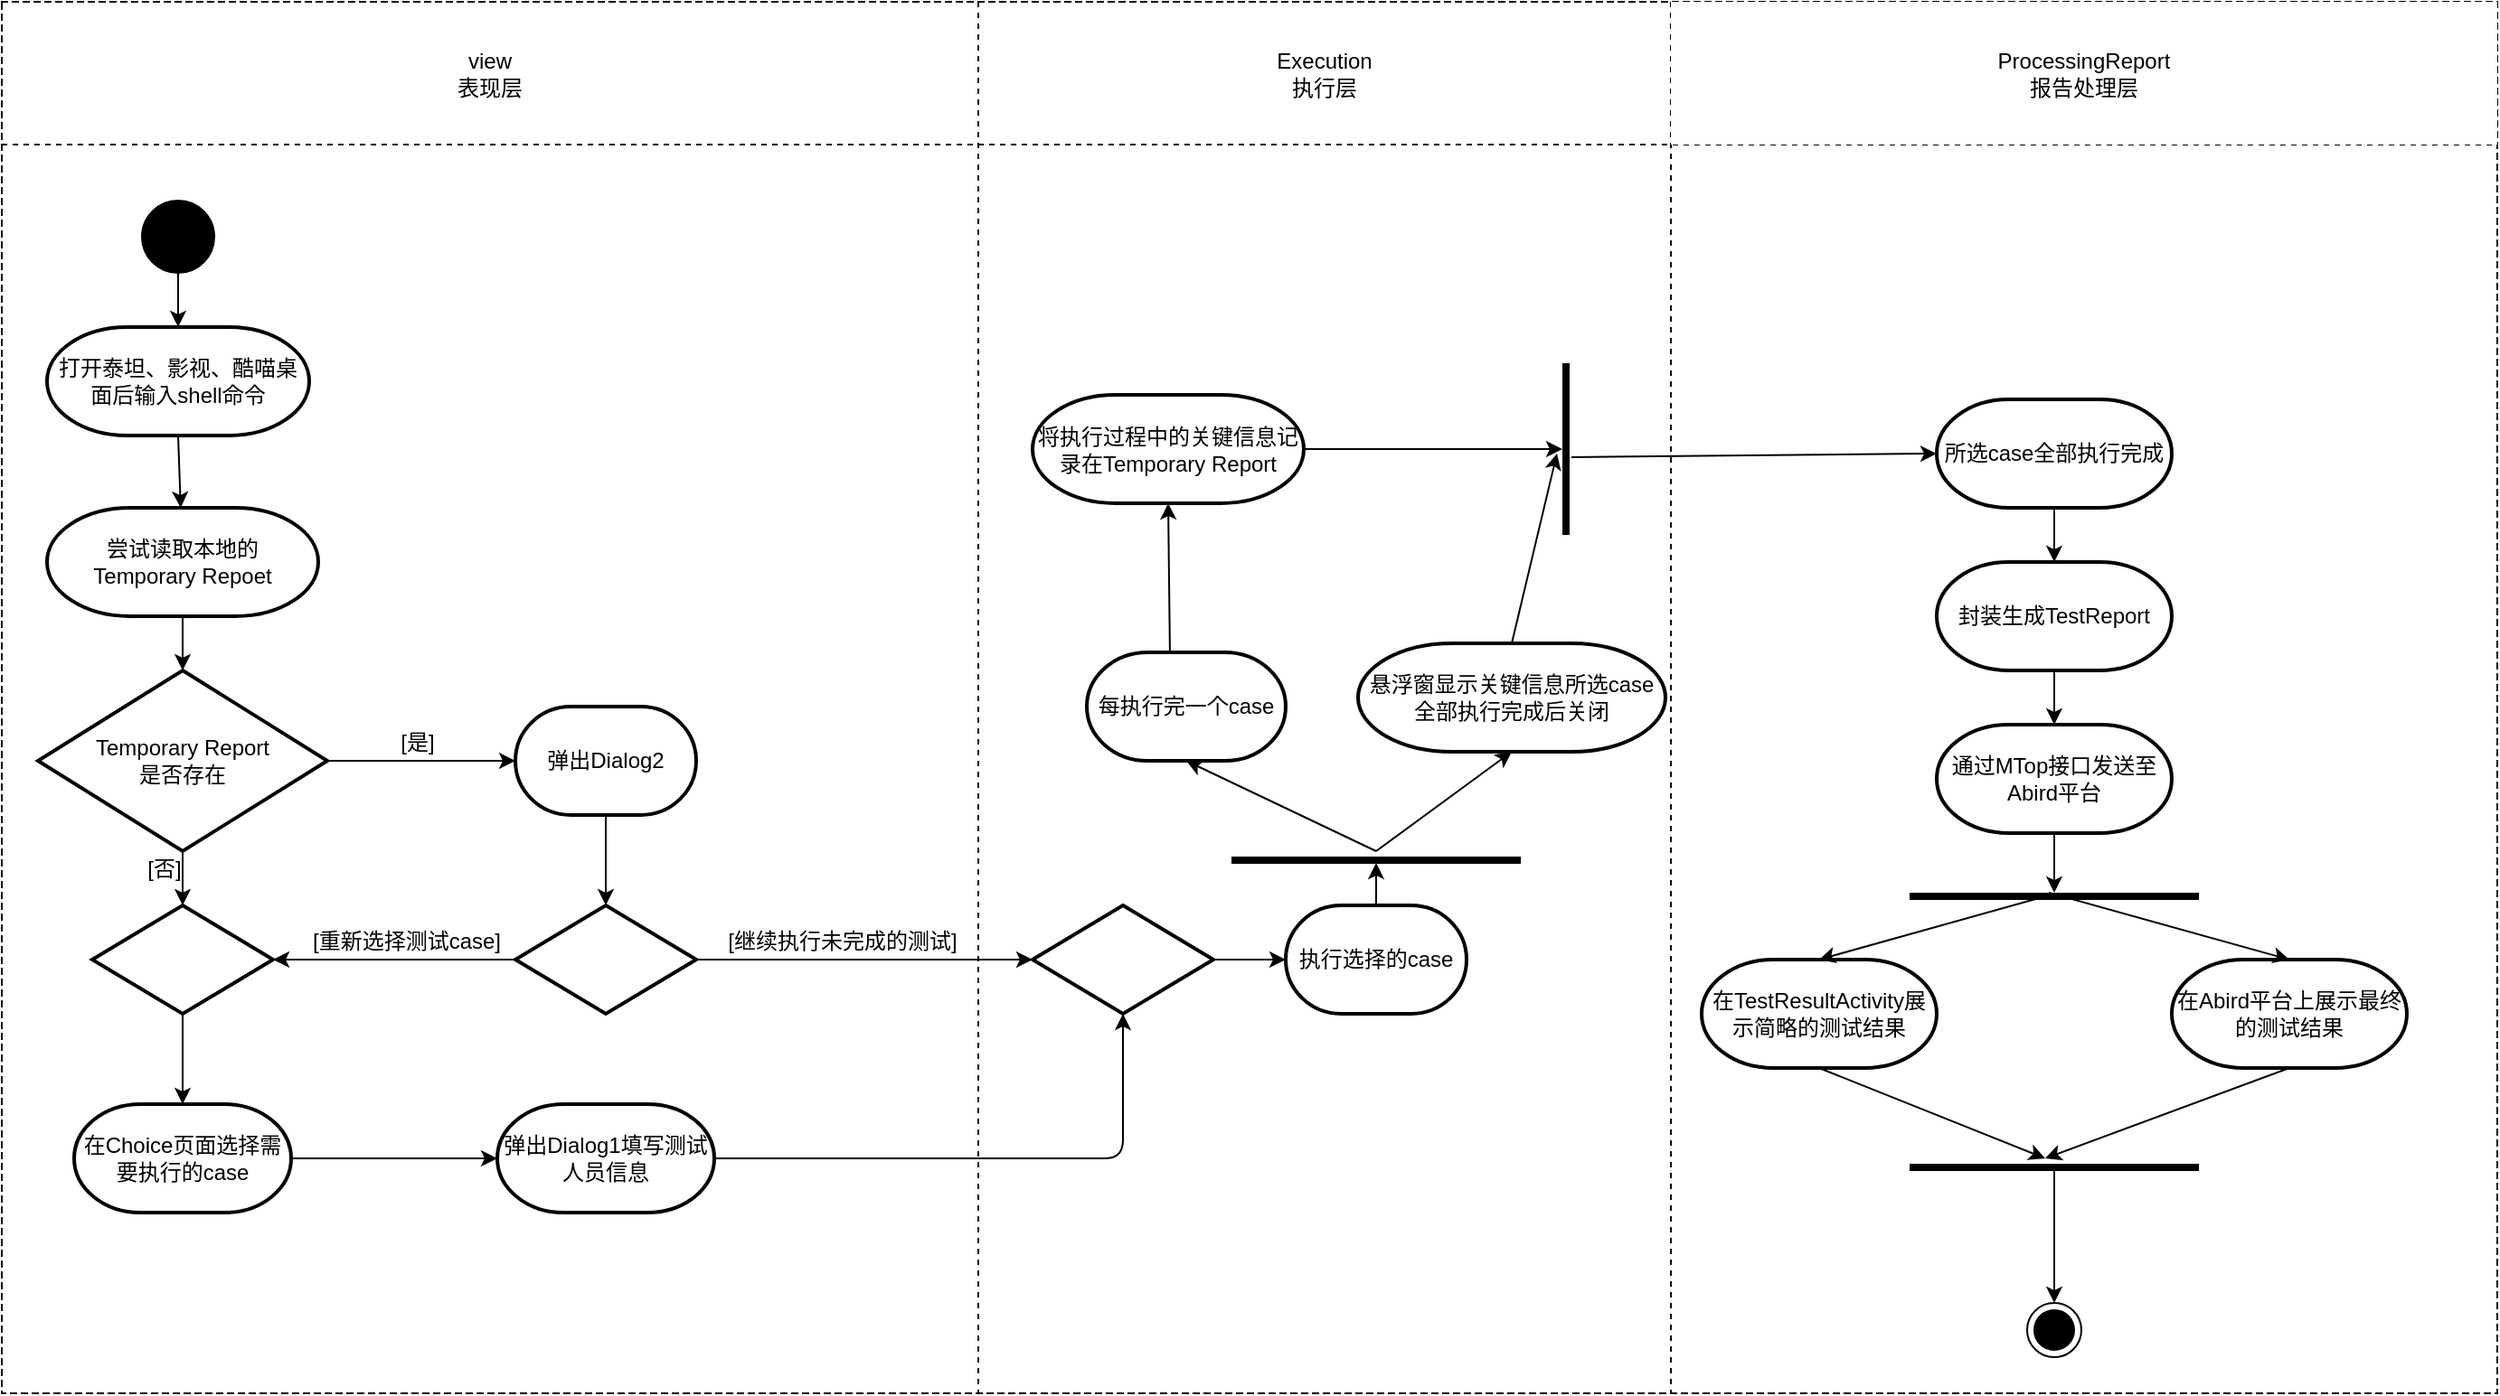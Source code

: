 <mxfile version="16.6.4" type="github">
  <diagram id="EuzZxZnqJYDvGSDvsqgL" name="Page-1">
    <mxGraphModel dx="1673" dy="831" grid="1" gridSize="10" guides="1" tooltips="1" connect="1" arrows="1" fold="1" page="1" pageScale="1" pageWidth="1654" pageHeight="2336" math="0" shadow="0">
      <root>
        <mxCell id="0" />
        <mxCell id="1" parent="0" />
        <mxCell id="-qspavT7v30yvVSXL8hS-9" value="" style="shape=table;startSize=0;container=1;collapsible=0;childLayout=tableLayout;rounded=0;sketch=0;dashed=1;" vertex="1" parent="1">
          <mxGeometry x="10" y="60" width="1380" height="770" as="geometry" />
        </mxCell>
        <mxCell id="-qspavT7v30yvVSXL8hS-10" value="" style="shape=tableRow;horizontal=0;startSize=0;swimlaneHead=0;swimlaneBody=0;top=0;left=0;bottom=0;right=0;collapsible=0;dropTarget=0;fillColor=none;points=[[0,0.5],[1,0.5]];portConstraint=eastwest;rounded=0;sketch=0;" vertex="1" parent="-qspavT7v30yvVSXL8hS-9">
          <mxGeometry width="1380" height="79" as="geometry" />
        </mxCell>
        <mxCell id="-qspavT7v30yvVSXL8hS-11" value="&lt;font style=&quot;vertical-align: inherit&quot;&gt;&lt;font style=&quot;vertical-align: inherit&quot;&gt;view&lt;br&gt;表现层&lt;br&gt;&lt;/font&gt;&lt;/font&gt;" style="shape=partialRectangle;html=1;whiteSpace=wrap;connectable=0;overflow=hidden;fillColor=none;top=0;left=0;bottom=0;right=0;pointerEvents=1;rounded=0;sketch=0;" vertex="1" parent="-qspavT7v30yvVSXL8hS-10">
          <mxGeometry width="540" height="79" as="geometry">
            <mxRectangle width="540" height="79" as="alternateBounds" />
          </mxGeometry>
        </mxCell>
        <mxCell id="-qspavT7v30yvVSXL8hS-12" value="&lt;font style=&quot;vertical-align: inherit&quot;&gt;&lt;font style=&quot;vertical-align: inherit&quot;&gt;Execution&lt;br&gt;执行层&lt;br&gt;&lt;/font&gt;&lt;/font&gt;" style="shape=partialRectangle;html=1;whiteSpace=wrap;connectable=0;overflow=hidden;fillColor=none;top=0;left=0;bottom=0;right=0;pointerEvents=1;rounded=0;sketch=0;" vertex="1" parent="-qspavT7v30yvVSXL8hS-10">
          <mxGeometry x="540" width="383" height="79" as="geometry">
            <mxRectangle width="383" height="79" as="alternateBounds" />
          </mxGeometry>
        </mxCell>
        <mxCell id="-qspavT7v30yvVSXL8hS-13" value="&lt;font style=&quot;vertical-align: inherit&quot;&gt;&lt;font style=&quot;vertical-align: inherit&quot;&gt;ProcessingReport&lt;br&gt;报告处理层&lt;br&gt;&lt;/font&gt;&lt;/font&gt;" style="shape=partialRectangle;html=1;whiteSpace=wrap;connectable=0;overflow=hidden;top=0;left=0;bottom=0;right=0;pointerEvents=1;rounded=0;sketch=0;" vertex="1" parent="-qspavT7v30yvVSXL8hS-10">
          <mxGeometry x="923" width="457" height="79" as="geometry">
            <mxRectangle width="457" height="79" as="alternateBounds" />
          </mxGeometry>
        </mxCell>
        <mxCell id="-qspavT7v30yvVSXL8hS-14" value="" style="shape=tableRow;horizontal=0;startSize=0;swimlaneHead=0;swimlaneBody=0;top=0;left=0;bottom=0;right=0;collapsible=0;dropTarget=0;fillColor=none;points=[[0,0.5],[1,0.5]];portConstraint=eastwest;rounded=0;sketch=0;" vertex="1" parent="-qspavT7v30yvVSXL8hS-9">
          <mxGeometry y="79" width="1380" height="691" as="geometry" />
        </mxCell>
        <mxCell id="-qspavT7v30yvVSXL8hS-15" value="" style="shape=partialRectangle;html=1;whiteSpace=wrap;connectable=0;overflow=hidden;fillColor=none;top=0;left=0;bottom=0;right=0;pointerEvents=1;rounded=0;sketch=0;dashed=1;" vertex="1" parent="-qspavT7v30yvVSXL8hS-14">
          <mxGeometry width="540" height="691" as="geometry">
            <mxRectangle width="540" height="691" as="alternateBounds" />
          </mxGeometry>
        </mxCell>
        <mxCell id="-qspavT7v30yvVSXL8hS-16" value="" style="shape=partialRectangle;html=1;whiteSpace=wrap;connectable=0;overflow=hidden;fillColor=none;top=0;left=0;bottom=0;right=0;pointerEvents=1;rounded=0;sketch=0;dashed=1;" vertex="1" parent="-qspavT7v30yvVSXL8hS-14">
          <mxGeometry x="540" width="383" height="691" as="geometry">
            <mxRectangle width="383" height="691" as="alternateBounds" />
          </mxGeometry>
        </mxCell>
        <mxCell id="-qspavT7v30yvVSXL8hS-17" value="" style="shape=partialRectangle;html=1;whiteSpace=wrap;connectable=0;overflow=hidden;fillColor=none;top=0;left=0;bottom=0;right=0;pointerEvents=1;rounded=0;sketch=0;dashed=1;" vertex="1" parent="-qspavT7v30yvVSXL8hS-14">
          <mxGeometry x="923" width="457" height="691" as="geometry">
            <mxRectangle width="457" height="691" as="alternateBounds" />
          </mxGeometry>
        </mxCell>
        <mxCell id="-qspavT7v30yvVSXL8hS-20" value="&lt;font style=&quot;vertical-align: inherit&quot;&gt;&lt;font style=&quot;vertical-align: inherit&quot;&gt;打开泰坦、影视、酷喵桌面后输入shell命令&lt;/font&gt;&lt;/font&gt;" style="strokeWidth=2;html=1;shape=mxgraph.flowchart.terminator;whiteSpace=wrap;rounded=0;sketch=0;" vertex="1" parent="1">
          <mxGeometry x="35" y="240" width="145" height="60" as="geometry" />
        </mxCell>
        <mxCell id="-qspavT7v30yvVSXL8hS-21" value="&lt;font style=&quot;vertical-align: inherit&quot;&gt;&lt;font style=&quot;vertical-align: inherit&quot;&gt;&lt;font style=&quot;vertical-align: inherit&quot;&gt;&lt;font style=&quot;vertical-align: inherit&quot;&gt;&lt;font style=&quot;vertical-align: inherit&quot;&gt;&lt;font style=&quot;vertical-align: inherit&quot;&gt;&lt;font style=&quot;vertical-align: inherit&quot;&gt;&lt;font style=&quot;vertical-align: inherit&quot;&gt;尝试读取本地的&lt;br&gt;Temporary Repoet&lt;br&gt;&lt;/font&gt;&lt;/font&gt;&lt;/font&gt;&lt;/font&gt;&lt;/font&gt;&lt;/font&gt;&lt;/font&gt;&lt;/font&gt;" style="strokeWidth=2;html=1;shape=mxgraph.flowchart.terminator;whiteSpace=wrap;rounded=0;sketch=0;" vertex="1" parent="1">
          <mxGeometry x="35" y="340" width="150" height="60" as="geometry" />
        </mxCell>
        <mxCell id="-qspavT7v30yvVSXL8hS-22" value="&lt;font style=&quot;vertical-align: inherit&quot;&gt;&lt;font style=&quot;vertical-align: inherit&quot;&gt;Temporary Report&lt;br&gt;是否存在&lt;br&gt;&lt;/font&gt;&lt;/font&gt;" style="strokeWidth=2;html=1;shape=mxgraph.flowchart.decision;whiteSpace=wrap;rounded=0;sketch=0;" vertex="1" parent="1">
          <mxGeometry x="30" y="430" width="160" height="100" as="geometry" />
        </mxCell>
        <mxCell id="-qspavT7v30yvVSXL8hS-23" value="弹出Dialog2" style="strokeWidth=2;html=1;shape=mxgraph.flowchart.terminator;whiteSpace=wrap;rounded=0;sketch=0;" vertex="1" parent="1">
          <mxGeometry x="294" y="450" width="100" height="60" as="geometry" />
        </mxCell>
        <mxCell id="-qspavT7v30yvVSXL8hS-24" value="" style="strokeWidth=2;html=1;shape=mxgraph.flowchart.decision;whiteSpace=wrap;rounded=0;sketch=0;" vertex="1" parent="1">
          <mxGeometry x="60" y="560" width="100" height="60" as="geometry" />
        </mxCell>
        <mxCell id="-qspavT7v30yvVSXL8hS-25" value="" style="strokeWidth=2;html=1;shape=mxgraph.flowchart.decision;whiteSpace=wrap;rounded=0;sketch=0;" vertex="1" parent="1">
          <mxGeometry x="294" y="560" width="100" height="60" as="geometry" />
        </mxCell>
        <mxCell id="-qspavT7v30yvVSXL8hS-27" value="" style="endArrow=classic;html=1;rounded=1;sketch=0;curved=0;exitX=0.5;exitY=1;exitDx=0;exitDy=0;" edge="1" parent="1" source="-qspavT7v30yvVSXL8hS-85" target="-qspavT7v30yvVSXL8hS-20">
          <mxGeometry width="50" height="50" relative="1" as="geometry">
            <mxPoint x="107.5" y="210" as="sourcePoint" />
            <mxPoint x="730" y="420" as="targetPoint" />
          </mxGeometry>
        </mxCell>
        <mxCell id="-qspavT7v30yvVSXL8hS-30" value="" style="endArrow=classic;html=1;rounded=1;sketch=0;curved=0;exitX=0.5;exitY=1;exitDx=0;exitDy=0;exitPerimeter=0;" edge="1" parent="1" source="-qspavT7v30yvVSXL8hS-20" target="-qspavT7v30yvVSXL8hS-21">
          <mxGeometry width="50" height="50" relative="1" as="geometry">
            <mxPoint x="670" y="470" as="sourcePoint" />
            <mxPoint x="720" y="420" as="targetPoint" />
          </mxGeometry>
        </mxCell>
        <mxCell id="-qspavT7v30yvVSXL8hS-32" value="" style="endArrow=classic;html=1;rounded=1;sketch=0;curved=0;exitX=0.5;exitY=1;exitDx=0;exitDy=0;exitPerimeter=0;entryX=0.5;entryY=0;entryDx=0;entryDy=0;entryPerimeter=0;" edge="1" parent="1" source="-qspavT7v30yvVSXL8hS-21" target="-qspavT7v30yvVSXL8hS-22">
          <mxGeometry width="50" height="50" relative="1" as="geometry">
            <mxPoint x="670" y="470" as="sourcePoint" />
            <mxPoint x="720" y="420" as="targetPoint" />
          </mxGeometry>
        </mxCell>
        <mxCell id="-qspavT7v30yvVSXL8hS-33" value="" style="endArrow=classic;html=1;rounded=1;sketch=0;curved=0;exitX=1;exitY=0.5;exitDx=0;exitDy=0;exitPerimeter=0;entryX=0;entryY=0.5;entryDx=0;entryDy=0;entryPerimeter=0;" edge="1" parent="1" source="-qspavT7v30yvVSXL8hS-22" target="-qspavT7v30yvVSXL8hS-23">
          <mxGeometry width="50" height="50" relative="1" as="geometry">
            <mxPoint x="670" y="470" as="sourcePoint" />
            <mxPoint x="720" y="420" as="targetPoint" />
          </mxGeometry>
        </mxCell>
        <mxCell id="-qspavT7v30yvVSXL8hS-35" value="[是]" style="rounded=0;whiteSpace=wrap;html=1;sketch=0;strokeColor=none;fillColor=none;" vertex="1" parent="1">
          <mxGeometry x="180" y="440" width="120" height="60" as="geometry" />
        </mxCell>
        <mxCell id="-qspavT7v30yvVSXL8hS-36" value="" style="endArrow=classic;html=1;rounded=1;sketch=0;fontColor=none;curved=0;exitX=0.5;exitY=1;exitDx=0;exitDy=0;exitPerimeter=0;" edge="1" parent="1" source="-qspavT7v30yvVSXL8hS-22" target="-qspavT7v30yvVSXL8hS-24">
          <mxGeometry width="50" height="50" relative="1" as="geometry">
            <mxPoint x="350" y="460" as="sourcePoint" />
            <mxPoint x="400" y="410" as="targetPoint" />
          </mxGeometry>
        </mxCell>
        <mxCell id="-qspavT7v30yvVSXL8hS-37" value="[否]" style="rounded=0;whiteSpace=wrap;html=1;sketch=0;strokeColor=none;fillColor=none;" vertex="1" parent="1">
          <mxGeometry x="40" y="510" width="120" height="60" as="geometry" />
        </mxCell>
        <mxCell id="-qspavT7v30yvVSXL8hS-38" value="" style="endArrow=classic;html=1;rounded=1;sketch=0;fontColor=none;curved=0;exitX=0.5;exitY=1;exitDx=0;exitDy=0;exitPerimeter=0;entryX=0.5;entryY=0;entryDx=0;entryDy=0;entryPerimeter=0;" edge="1" parent="1" source="-qspavT7v30yvVSXL8hS-23" target="-qspavT7v30yvVSXL8hS-25">
          <mxGeometry width="50" height="50" relative="1" as="geometry">
            <mxPoint x="414" y="460" as="sourcePoint" />
            <mxPoint x="464" y="410" as="targetPoint" />
          </mxGeometry>
        </mxCell>
        <mxCell id="-qspavT7v30yvVSXL8hS-39" value="" style="endArrow=classic;html=1;rounded=1;sketch=0;fontColor=none;curved=0;exitX=0;exitY=0.5;exitDx=0;exitDy=0;exitPerimeter=0;" edge="1" parent="1" source="-qspavT7v30yvVSXL8hS-25" target="-qspavT7v30yvVSXL8hS-24">
          <mxGeometry width="50" height="50" relative="1" as="geometry">
            <mxPoint x="350" y="460" as="sourcePoint" />
            <mxPoint x="400" y="410" as="targetPoint" />
          </mxGeometry>
        </mxCell>
        <mxCell id="-qspavT7v30yvVSXL8hS-40" value="[重新选择测试case]" style="rounded=0;whiteSpace=wrap;html=1;sketch=0;strokeColor=none;fillColor=none;" vertex="1" parent="1">
          <mxGeometry x="174" y="550" width="120" height="60" as="geometry" />
        </mxCell>
        <mxCell id="-qspavT7v30yvVSXL8hS-41" value="&lt;font style=&quot;vertical-align: inherit&quot;&gt;&lt;font style=&quot;vertical-align: inherit&quot;&gt;&lt;font style=&quot;vertical-align: inherit&quot;&gt;&lt;font style=&quot;vertical-align: inherit&quot;&gt;&lt;font style=&quot;vertical-align: inherit&quot;&gt;&lt;font style=&quot;vertical-align: inherit&quot;&gt;&lt;font style=&quot;vertical-align: inherit&quot;&gt;&lt;font style=&quot;vertical-align: inherit&quot;&gt;在Choice页面选择需要执行的case&lt;br&gt;&lt;/font&gt;&lt;/font&gt;&lt;/font&gt;&lt;/font&gt;&lt;/font&gt;&lt;/font&gt;&lt;/font&gt;&lt;/font&gt;" style="strokeWidth=2;html=1;shape=mxgraph.flowchart.terminator;whiteSpace=wrap;rounded=0;sketch=0;" vertex="1" parent="1">
          <mxGeometry x="50" y="670" width="120" height="60" as="geometry" />
        </mxCell>
        <mxCell id="-qspavT7v30yvVSXL8hS-42" value="" style="endArrow=classic;html=1;rounded=1;sketch=0;fontColor=none;curved=0;exitX=0.5;exitY=1;exitDx=0;exitDy=0;exitPerimeter=0;entryX=0.5;entryY=0;entryDx=0;entryDy=0;entryPerimeter=0;" edge="1" parent="1" source="-qspavT7v30yvVSXL8hS-24" target="-qspavT7v30yvVSXL8hS-41">
          <mxGeometry width="50" height="50" relative="1" as="geometry">
            <mxPoint x="350" y="570" as="sourcePoint" />
            <mxPoint x="400" y="520" as="targetPoint" />
          </mxGeometry>
        </mxCell>
        <mxCell id="-qspavT7v30yvVSXL8hS-43" value="&lt;font style=&quot;vertical-align: inherit&quot;&gt;&lt;font style=&quot;vertical-align: inherit&quot;&gt;&lt;font style=&quot;vertical-align: inherit&quot;&gt;&lt;font style=&quot;vertical-align: inherit&quot;&gt;&lt;font style=&quot;vertical-align: inherit&quot;&gt;&lt;font style=&quot;vertical-align: inherit&quot;&gt;&lt;font style=&quot;vertical-align: inherit&quot;&gt;&lt;font style=&quot;vertical-align: inherit&quot;&gt;弹出Dialog1填写测试人员信息&lt;br&gt;&lt;/font&gt;&lt;/font&gt;&lt;/font&gt;&lt;/font&gt;&lt;/font&gt;&lt;/font&gt;&lt;/font&gt;&lt;/font&gt;" style="strokeWidth=2;html=1;shape=mxgraph.flowchart.terminator;whiteSpace=wrap;rounded=0;sketch=0;" vertex="1" parent="1">
          <mxGeometry x="284" y="670" width="120" height="60" as="geometry" />
        </mxCell>
        <mxCell id="-qspavT7v30yvVSXL8hS-44" value="" style="endArrow=classic;html=1;rounded=1;sketch=0;fontColor=none;curved=0;exitX=1;exitY=0.5;exitDx=0;exitDy=0;exitPerimeter=0;" edge="1" parent="1" source="-qspavT7v30yvVSXL8hS-41" target="-qspavT7v30yvVSXL8hS-43">
          <mxGeometry width="50" height="50" relative="1" as="geometry">
            <mxPoint x="350" y="570" as="sourcePoint" />
            <mxPoint x="400" y="520" as="targetPoint" />
          </mxGeometry>
        </mxCell>
        <mxCell id="-qspavT7v30yvVSXL8hS-45" value="" style="strokeWidth=2;html=1;shape=mxgraph.flowchart.decision;whiteSpace=wrap;rounded=0;sketch=0;" vertex="1" parent="1">
          <mxGeometry x="580" y="560" width="100" height="60" as="geometry" />
        </mxCell>
        <mxCell id="-qspavT7v30yvVSXL8hS-46" value="" style="endArrow=classic;html=1;rounded=1;sketch=0;fontColor=none;curved=0;exitX=1;exitY=0.5;exitDx=0;exitDy=0;exitPerimeter=0;entryX=0;entryY=0.5;entryDx=0;entryDy=0;entryPerimeter=0;" edge="1" parent="1" source="-qspavT7v30yvVSXL8hS-25" target="-qspavT7v30yvVSXL8hS-45">
          <mxGeometry width="50" height="50" relative="1" as="geometry">
            <mxPoint x="350" y="370" as="sourcePoint" />
            <mxPoint x="400" y="320" as="targetPoint" />
          </mxGeometry>
        </mxCell>
        <mxCell id="-qspavT7v30yvVSXL8hS-47" value="[继续执行未完成的测试]" style="rounded=0;whiteSpace=wrap;html=1;sketch=0;strokeColor=none;fillColor=none;" vertex="1" parent="1">
          <mxGeometry x="410" y="550" width="130" height="60" as="geometry" />
        </mxCell>
        <mxCell id="-qspavT7v30yvVSXL8hS-49" value="" style="endArrow=classic;html=1;rounded=1;sketch=0;fontColor=none;curved=0;exitX=1;exitY=0.5;exitDx=0;exitDy=0;exitPerimeter=0;entryX=0.5;entryY=1;entryDx=0;entryDy=0;entryPerimeter=0;" edge="1" parent="1" source="-qspavT7v30yvVSXL8hS-43" target="-qspavT7v30yvVSXL8hS-45">
          <mxGeometry width="50" height="50" relative="1" as="geometry">
            <mxPoint x="350" y="370" as="sourcePoint" />
            <mxPoint x="400" y="320" as="targetPoint" />
            <Array as="points">
              <mxPoint x="630" y="700" />
            </Array>
          </mxGeometry>
        </mxCell>
        <mxCell id="-qspavT7v30yvVSXL8hS-50" value="" style="endArrow=classic;html=1;rounded=1;sketch=0;fontColor=none;curved=0;exitX=1;exitY=0.5;exitDx=0;exitDy=0;exitPerimeter=0;entryX=0;entryY=0.5;entryDx=0;entryDy=0;entryPerimeter=0;" edge="1" parent="1" source="-qspavT7v30yvVSXL8hS-45" target="-qspavT7v30yvVSXL8hS-51">
          <mxGeometry width="50" height="50" relative="1" as="geometry">
            <mxPoint x="820" y="370" as="sourcePoint" />
            <mxPoint x="870" y="320" as="targetPoint" />
          </mxGeometry>
        </mxCell>
        <mxCell id="-qspavT7v30yvVSXL8hS-51" value="执行选择的case" style="strokeWidth=2;html=1;shape=mxgraph.flowchart.terminator;whiteSpace=wrap;rounded=0;sketch=0;" vertex="1" parent="1">
          <mxGeometry x="720" y="560" width="100" height="60" as="geometry" />
        </mxCell>
        <mxCell id="-qspavT7v30yvVSXL8hS-54" value="" style="line;strokeWidth=4;html=1;perimeter=backbonePerimeter;points=[];outlineConnect=0;rounded=0;sketch=0;fontColor=none;fillColor=none;" vertex="1" parent="1">
          <mxGeometry x="690" y="530" width="160" height="10" as="geometry" />
        </mxCell>
        <mxCell id="-qspavT7v30yvVSXL8hS-55" value="" style="endArrow=classic;html=1;rounded=1;sketch=0;fontColor=none;strokeColor=#000000;curved=0;exitX=0.5;exitY=0;exitDx=0;exitDy=0;exitPerimeter=0;" edge="1" parent="1" source="-qspavT7v30yvVSXL8hS-51" target="-qspavT7v30yvVSXL8hS-54">
          <mxGeometry width="50" height="50" relative="1" as="geometry">
            <mxPoint x="510" y="610" as="sourcePoint" />
            <mxPoint x="560" y="560" as="targetPoint" />
          </mxGeometry>
        </mxCell>
        <mxCell id="-qspavT7v30yvVSXL8hS-56" value="将执行过程中的关键信息记录在Temporary Report" style="strokeWidth=2;html=1;shape=mxgraph.flowchart.terminator;whiteSpace=wrap;rounded=0;sketch=0;" vertex="1" parent="1">
          <mxGeometry x="580" y="277.5" width="150" height="60" as="geometry" />
        </mxCell>
        <mxCell id="-qspavT7v30yvVSXL8hS-57" value="悬浮窗显示关键信息所选case全部执行完成后关闭" style="strokeWidth=2;html=1;shape=mxgraph.flowchart.terminator;whiteSpace=wrap;rounded=0;sketch=0;" vertex="1" parent="1">
          <mxGeometry x="760" y="415" width="170" height="60" as="geometry" />
        </mxCell>
        <mxCell id="-qspavT7v30yvVSXL8hS-58" value="每执行完一个case" style="strokeWidth=2;html=1;shape=mxgraph.flowchart.terminator;whiteSpace=wrap;rounded=0;sketch=0;" vertex="1" parent="1">
          <mxGeometry x="610" y="420" width="110" height="60" as="geometry" />
        </mxCell>
        <mxCell id="-qspavT7v30yvVSXL8hS-59" value="" style="endArrow=classic;html=1;rounded=1;sketch=0;fontColor=none;strokeColor=#000000;curved=0;entryX=0.5;entryY=1;entryDx=0;entryDy=0;entryPerimeter=0;" edge="1" parent="1" target="-qspavT7v30yvVSXL8hS-57">
          <mxGeometry width="50" height="50" relative="1" as="geometry">
            <mxPoint x="770" y="530" as="sourcePoint" />
            <mxPoint x="827" y="445" as="targetPoint" />
          </mxGeometry>
        </mxCell>
        <mxCell id="-qspavT7v30yvVSXL8hS-60" value="" style="endArrow=classic;html=1;rounded=1;sketch=0;fontColor=none;strokeColor=#000000;curved=0;exitX=0.5;exitY=0;exitDx=0;exitDy=0;exitPerimeter=0;entryX=0.5;entryY=1;entryDx=0;entryDy=0;entryPerimeter=0;" edge="1" parent="1" source="-qspavT7v30yvVSXL8hS-54" target="-qspavT7v30yvVSXL8hS-58">
          <mxGeometry width="50" height="50" relative="1" as="geometry">
            <mxPoint x="860" y="440" as="sourcePoint" />
            <mxPoint x="910" y="390" as="targetPoint" />
          </mxGeometry>
        </mxCell>
        <mxCell id="-qspavT7v30yvVSXL8hS-61" value="" style="endArrow=classic;html=1;rounded=1;sketch=0;fontColor=none;strokeColor=#000000;curved=0;exitX=0.418;exitY=0.017;exitDx=0;exitDy=0;exitPerimeter=0;entryX=0.5;entryY=1;entryDx=0;entryDy=0;entryPerimeter=0;" edge="1" parent="1" source="-qspavT7v30yvVSXL8hS-58" target="-qspavT7v30yvVSXL8hS-56">
          <mxGeometry width="50" height="50" relative="1" as="geometry">
            <mxPoint x="720" y="380" as="sourcePoint" />
            <mxPoint x="770" y="330" as="targetPoint" />
          </mxGeometry>
        </mxCell>
        <mxCell id="-qspavT7v30yvVSXL8hS-64" value="" style="line;strokeWidth=4;html=1;perimeter=backbonePerimeter;points=[];outlineConnect=0;rounded=0;sketch=0;fontColor=none;fillColor=none;direction=south;" vertex="1" parent="1">
          <mxGeometry x="870" y="260" width="10" height="95" as="geometry" />
        </mxCell>
        <mxCell id="-qspavT7v30yvVSXL8hS-65" value="" style="endArrow=classic;html=1;rounded=1;sketch=0;fontColor=none;strokeColor=#000000;curved=0;exitX=1;exitY=0.5;exitDx=0;exitDy=0;exitPerimeter=0;" edge="1" parent="1" source="-qspavT7v30yvVSXL8hS-56" target="-qspavT7v30yvVSXL8hS-64">
          <mxGeometry width="50" height="50" relative="1" as="geometry">
            <mxPoint x="720" y="380" as="sourcePoint" />
            <mxPoint x="770" y="330" as="targetPoint" />
          </mxGeometry>
        </mxCell>
        <mxCell id="-qspavT7v30yvVSXL8hS-66" value="" style="endArrow=classic;html=1;rounded=1;sketch=0;fontColor=none;strokeColor=#000000;curved=0;exitX=0.5;exitY=0;exitDx=0;exitDy=0;exitPerimeter=0;" edge="1" parent="1" source="-qspavT7v30yvVSXL8hS-57">
          <mxGeometry width="50" height="50" relative="1" as="geometry">
            <mxPoint x="720" y="380" as="sourcePoint" />
            <mxPoint x="870" y="310" as="targetPoint" />
          </mxGeometry>
        </mxCell>
        <mxCell id="-qspavT7v30yvVSXL8hS-67" value="所选case全部执行完成" style="strokeWidth=2;html=1;shape=mxgraph.flowchart.terminator;whiteSpace=wrap;rounded=0;sketch=0;" vertex="1" parent="1">
          <mxGeometry x="1080" y="280" width="130" height="60" as="geometry" />
        </mxCell>
        <mxCell id="-qspavT7v30yvVSXL8hS-68" value="通过MTop接口发送至Abird平台" style="strokeWidth=2;html=1;shape=mxgraph.flowchart.terminator;whiteSpace=wrap;rounded=0;sketch=0;" vertex="1" parent="1">
          <mxGeometry x="1080" y="460" width="130" height="60" as="geometry" />
        </mxCell>
        <mxCell id="-qspavT7v30yvVSXL8hS-76" value="" style="edgeStyle=orthogonalEdgeStyle;curved=0;rounded=1;sketch=0;orthogonalLoop=1;jettySize=auto;html=1;fontColor=none;strokeColor=#000000;" edge="1" parent="1" source="-qspavT7v30yvVSXL8hS-69" target="-qspavT7v30yvVSXL8hS-68">
          <mxGeometry relative="1" as="geometry" />
        </mxCell>
        <mxCell id="-qspavT7v30yvVSXL8hS-69" value="封装生成TestReport" style="strokeWidth=2;html=1;shape=mxgraph.flowchart.terminator;whiteSpace=wrap;rounded=0;sketch=0;" vertex="1" parent="1">
          <mxGeometry x="1080" y="370" width="130" height="60" as="geometry" />
        </mxCell>
        <mxCell id="-qspavT7v30yvVSXL8hS-70" value="" style="line;strokeWidth=4;html=1;perimeter=backbonePerimeter;points=[];outlineConnect=0;rounded=0;sketch=0;fontColor=none;fillColor=none;" vertex="1" parent="1">
          <mxGeometry x="1065" y="550" width="160" height="10" as="geometry" />
        </mxCell>
        <mxCell id="-qspavT7v30yvVSXL8hS-71" value="" style="line;strokeWidth=4;html=1;perimeter=backbonePerimeter;points=[];outlineConnect=0;rounded=0;sketch=0;fontColor=none;fillColor=none;" vertex="1" parent="1">
          <mxGeometry x="1065" y="700" width="160" height="10" as="geometry" />
        </mxCell>
        <mxCell id="-qspavT7v30yvVSXL8hS-72" value="在TestResultActivity展示简略的测试结果" style="strokeWidth=2;html=1;shape=mxgraph.flowchart.terminator;whiteSpace=wrap;rounded=0;sketch=0;" vertex="1" parent="1">
          <mxGeometry x="950" y="590" width="130" height="60" as="geometry" />
        </mxCell>
        <mxCell id="-qspavT7v30yvVSXL8hS-73" value="在Abird平台上展示最终的测试结果" style="strokeWidth=2;html=1;shape=mxgraph.flowchart.terminator;whiteSpace=wrap;rounded=0;sketch=0;" vertex="1" parent="1">
          <mxGeometry x="1210" y="590" width="130" height="60" as="geometry" />
        </mxCell>
        <mxCell id="-qspavT7v30yvVSXL8hS-74" value="" style="endArrow=classic;html=1;rounded=1;sketch=0;fontColor=none;strokeColor=#000000;curved=0;exitX=0.547;exitY=0.2;exitDx=0;exitDy=0;exitPerimeter=0;entryX=0;entryY=0.5;entryDx=0;entryDy=0;entryPerimeter=0;" edge="1" parent="1" source="-qspavT7v30yvVSXL8hS-64" target="-qspavT7v30yvVSXL8hS-67">
          <mxGeometry width="50" height="50" relative="1" as="geometry">
            <mxPoint x="1080" y="260" as="sourcePoint" />
            <mxPoint x="1130" y="210" as="targetPoint" />
          </mxGeometry>
        </mxCell>
        <mxCell id="-qspavT7v30yvVSXL8hS-75" value="" style="endArrow=classic;html=1;rounded=1;sketch=0;fontColor=none;strokeColor=#000000;curved=0;exitX=0.5;exitY=1;exitDx=0;exitDy=0;exitPerimeter=0;entryX=0.5;entryY=0;entryDx=0;entryDy=0;entryPerimeter=0;" edge="1" parent="1" source="-qspavT7v30yvVSXL8hS-67" target="-qspavT7v30yvVSXL8hS-69">
          <mxGeometry width="50" height="50" relative="1" as="geometry">
            <mxPoint x="1080" y="260" as="sourcePoint" />
            <mxPoint x="1130" y="210" as="targetPoint" />
          </mxGeometry>
        </mxCell>
        <mxCell id="-qspavT7v30yvVSXL8hS-77" value="" style="edgeStyle=orthogonalEdgeStyle;curved=0;rounded=1;sketch=0;orthogonalLoop=1;jettySize=auto;html=1;fontColor=none;strokeColor=#000000;exitX=0.5;exitY=1;exitDx=0;exitDy=0;exitPerimeter=0;" edge="1" parent="1" source="-qspavT7v30yvVSXL8hS-68" target="-qspavT7v30yvVSXL8hS-70">
          <mxGeometry relative="1" as="geometry">
            <mxPoint x="1155" y="440" as="sourcePoint" />
            <mxPoint x="1155" y="470" as="targetPoint" />
          </mxGeometry>
        </mxCell>
        <mxCell id="-qspavT7v30yvVSXL8hS-79" value="" style="endArrow=classic;html=1;rounded=1;sketch=0;fontColor=none;strokeColor=#000000;curved=0;entryX=0.5;entryY=0;entryDx=0;entryDy=0;entryPerimeter=0;exitX=0.469;exitY=0.5;exitDx=0;exitDy=0;exitPerimeter=0;" edge="1" parent="1" source="-qspavT7v30yvVSXL8hS-70" target="-qspavT7v30yvVSXL8hS-72">
          <mxGeometry width="50" height="50" relative="1" as="geometry">
            <mxPoint x="1080" y="560" as="sourcePoint" />
            <mxPoint x="1130" y="510" as="targetPoint" />
          </mxGeometry>
        </mxCell>
        <mxCell id="-qspavT7v30yvVSXL8hS-80" value="" style="endArrow=classic;html=1;rounded=1;sketch=0;fontColor=none;strokeColor=#000000;curved=0;entryX=0.5;entryY=0;entryDx=0;entryDy=0;entryPerimeter=0;exitX=0.481;exitY=0.3;exitDx=0;exitDy=0;exitPerimeter=0;" edge="1" parent="1" source="-qspavT7v30yvVSXL8hS-70" target="-qspavT7v30yvVSXL8hS-73">
          <mxGeometry width="50" height="50" relative="1" as="geometry">
            <mxPoint x="1150" y="560" as="sourcePoint" />
            <mxPoint x="1130" y="510" as="targetPoint" />
          </mxGeometry>
        </mxCell>
        <mxCell id="-qspavT7v30yvVSXL8hS-81" value="" style="endArrow=classic;html=1;rounded=1;sketch=0;fontColor=none;strokeColor=#000000;curved=0;exitX=0.5;exitY=1;exitDx=0;exitDy=0;exitPerimeter=0;" edge="1" parent="1" source="-qspavT7v30yvVSXL8hS-72">
          <mxGeometry width="50" height="50" relative="1" as="geometry">
            <mxPoint x="1080" y="760" as="sourcePoint" />
            <mxPoint x="1140" y="700" as="targetPoint" />
          </mxGeometry>
        </mxCell>
        <mxCell id="-qspavT7v30yvVSXL8hS-82" value="" style="endArrow=classic;html=1;rounded=1;sketch=0;fontColor=none;strokeColor=#000000;curved=0;exitX=0.5;exitY=1;exitDx=0;exitDy=0;exitPerimeter=0;" edge="1" parent="1" source="-qspavT7v30yvVSXL8hS-73">
          <mxGeometry width="50" height="50" relative="1" as="geometry">
            <mxPoint x="1080" y="760" as="sourcePoint" />
            <mxPoint x="1140" y="700" as="targetPoint" />
          </mxGeometry>
        </mxCell>
        <mxCell id="-qspavT7v30yvVSXL8hS-83" value="" style="endArrow=classic;html=1;rounded=1;sketch=0;fontColor=none;strokeColor=#000000;curved=0;" edge="1" parent="1" source="-qspavT7v30yvVSXL8hS-71" target="-qspavT7v30yvVSXL8hS-84">
          <mxGeometry width="50" height="50" relative="1" as="geometry">
            <mxPoint x="1080" y="760" as="sourcePoint" />
            <mxPoint x="1130" y="710" as="targetPoint" />
          </mxGeometry>
        </mxCell>
        <mxCell id="-qspavT7v30yvVSXL8hS-84" value="" style="ellipse;html=1;shape=endState;fillColor=#000000;strokeColor=#000000;rounded=0;sketch=0;fontColor=none;" vertex="1" parent="1">
          <mxGeometry x="1130" y="780" width="30" height="30" as="geometry" />
        </mxCell>
        <mxCell id="-qspavT7v30yvVSXL8hS-85" value="" style="ellipse;whiteSpace=wrap;html=1;aspect=fixed;rounded=0;sketch=0;fontColor=none;strokeColor=#000000;fillColor=#000000;" vertex="1" parent="1">
          <mxGeometry x="87.5" y="170" width="40" height="40" as="geometry" />
        </mxCell>
      </root>
    </mxGraphModel>
  </diagram>
</mxfile>
